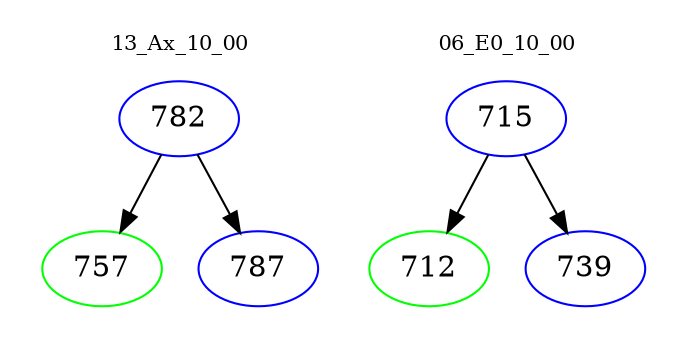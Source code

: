 digraph{
subgraph cluster_0 {
color = white
label = "13_Ax_10_00";
fontsize=10;
T0_782 [label="782", color="blue"]
T0_782 -> T0_757 [color="black"]
T0_757 [label="757", color="green"]
T0_782 -> T0_787 [color="black"]
T0_787 [label="787", color="blue"]
}
subgraph cluster_1 {
color = white
label = "06_E0_10_00";
fontsize=10;
T1_715 [label="715", color="blue"]
T1_715 -> T1_712 [color="black"]
T1_712 [label="712", color="green"]
T1_715 -> T1_739 [color="black"]
T1_739 [label="739", color="blue"]
}
}
